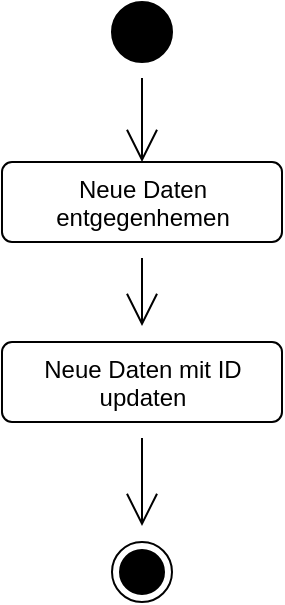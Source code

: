<mxfile>
    <diagram id="nrb6rkbCzoRLXUQ8ug_l" name="Page-1">
        <mxGraphModel dx="1136" dy="634" grid="1" gridSize="10" guides="1" tooltips="1" connect="1" arrows="1" fold="1" page="1" pageScale="1" pageWidth="850" pageHeight="1100" math="0" shadow="0">
            <root>
                <mxCell id="0"/>
                <mxCell id="1" parent="0"/>
                <mxCell id="4" style="edgeStyle=none;curved=1;rounded=0;orthogonalLoop=1;jettySize=auto;html=1;entryX=0.5;entryY=0;entryDx=0;entryDy=0;endArrow=open;startSize=14;endSize=14;sourcePerimeterSpacing=8;targetPerimeterSpacing=8;" edge="1" parent="1" source="2" target="3">
                    <mxGeometry relative="1" as="geometry"/>
                </mxCell>
                <mxCell id="2" value="" style="ellipse;fillColor=strokeColor;" vertex="1" parent="1">
                    <mxGeometry x="410" y="80" width="30" height="30" as="geometry"/>
                </mxCell>
                <mxCell id="9" value="" style="edgeStyle=none;curved=1;rounded=0;orthogonalLoop=1;jettySize=auto;html=1;endArrow=open;startSize=14;endSize=14;sourcePerimeterSpacing=8;targetPerimeterSpacing=8;" edge="1" parent="1" source="3" target="8">
                    <mxGeometry relative="1" as="geometry"/>
                </mxCell>
                <mxCell id="3" value="Neue Daten &lt;br&gt;entgegenhemen" style="html=1;align=center;verticalAlign=top;rounded=1;absoluteArcSize=1;arcSize=10;dashed=0;" vertex="1" parent="1">
                    <mxGeometry x="355" y="160" width="140" height="40" as="geometry"/>
                </mxCell>
                <mxCell id="12" style="edgeStyle=none;curved=1;rounded=0;orthogonalLoop=1;jettySize=auto;html=1;endArrow=open;startSize=14;endSize=14;sourcePerimeterSpacing=8;targetPerimeterSpacing=8;" edge="1" parent="1" source="8" target="11">
                    <mxGeometry relative="1" as="geometry"/>
                </mxCell>
                <mxCell id="8" value="Neue Daten mit ID &lt;br&gt;updaten" style="html=1;align=center;verticalAlign=top;rounded=1;absoluteArcSize=1;arcSize=10;dashed=0;fillColor=rgb(255, 255, 255);" vertex="1" parent="1">
                    <mxGeometry x="355" y="250" width="140" height="40" as="geometry"/>
                </mxCell>
                <mxCell id="11" value="" style="ellipse;html=1;shape=endState;fillColor=strokeColor;" vertex="1" parent="1">
                    <mxGeometry x="410" y="350" width="30" height="30" as="geometry"/>
                </mxCell>
            </root>
        </mxGraphModel>
    </diagram>
</mxfile>